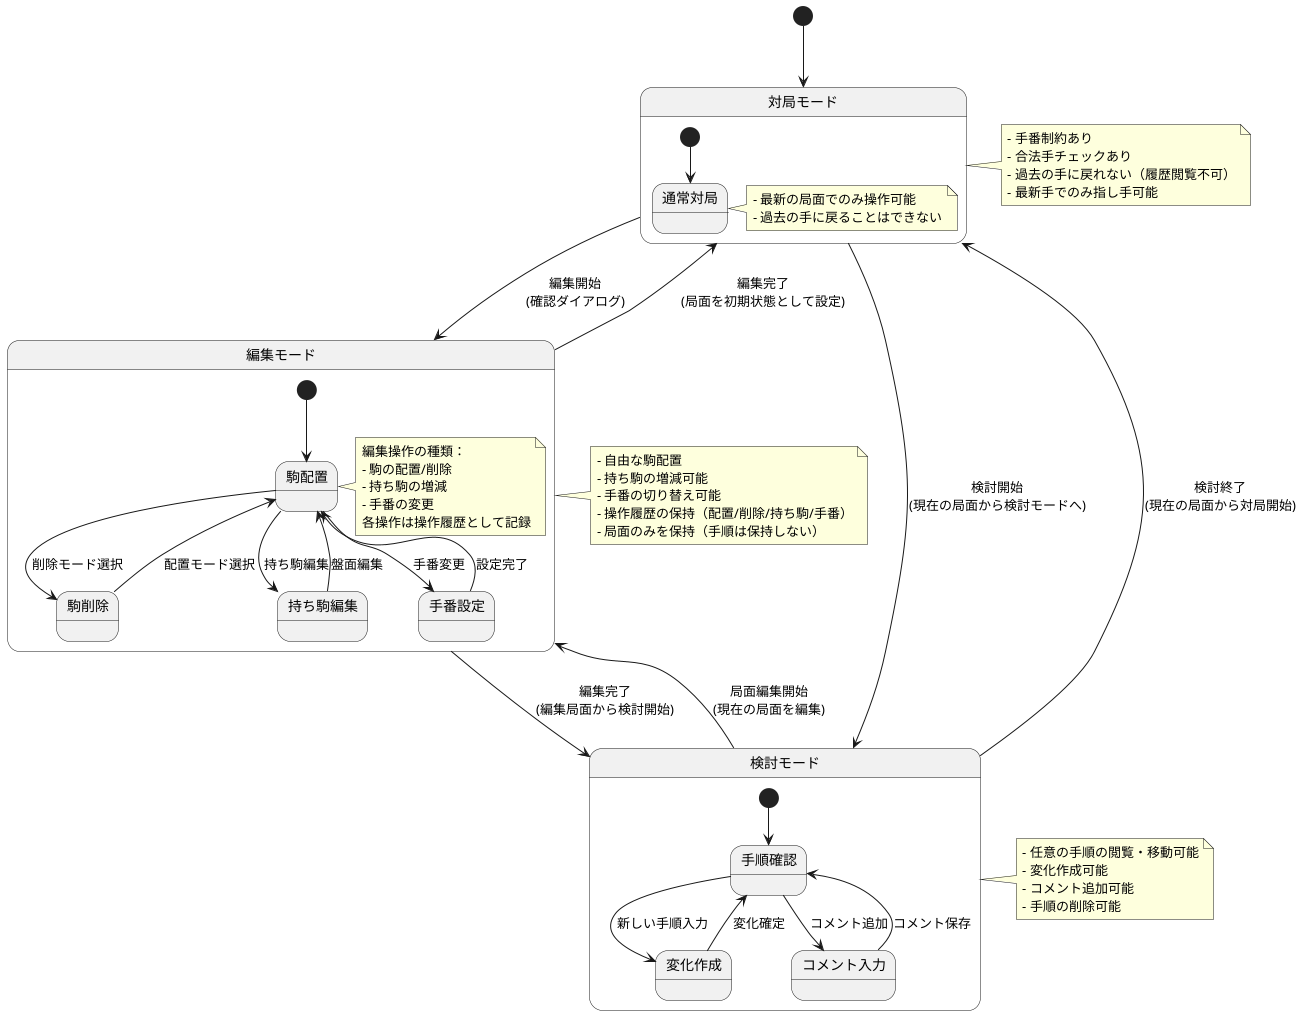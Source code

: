 @startuml
' モードの定義
[*] --> 対局モード

state "対局モード" as 対局モード {
  state "通常対局" as 通常対局
  
  [*] --> 通常対局
  note right of 通常対局
    - 最新の局面でのみ操作可能
    - 過去の手に戻ることはできない
  end note
}

state "編集モード" as 編集モード {
  state "駒配置" as 駒配置
  state "駒削除" as 駒削除
  state "持ち駒編集" as 持ち駒編集
  state "手番設定" as 手番設定
  
  [*] --> 駒配置
  駒配置 --> 駒削除 : 削除モード選択
  駒削除 --> 駒配置 : 配置モード選択
  駒配置 --> 持ち駒編集 : 持ち駒編集
  持ち駒編集 --> 駒配置 : 盤面編集
  駒配置 --> 手番設定 : 手番変更
  手番設定 --> 駒配置 : 設定完了

  note right of 駒配置
    編集操作の種類：
    - 駒の配置/削除
    - 持ち駒の増減
    - 手番の変更
    各操作は操作履歴として記録
  end note
}

state "検討モード" as 検討モード {
  state "手順確認" as 手順確認
  state "変化作成" as 変化作成
  state "コメント入力" as コメント入力
  
  [*] --> 手順確認
  手順確認 --> 変化作成 : 新しい手順入力
  変化作成 --> 手順確認 : 変化確定
  手順確認 --> コメント入力 : コメント追加
  コメント入力 --> 手順確認 : コメント保存
}

' モード間の遷移
対局モード --> 編集モード : 編集開始\n(確認ダイアログ)
編集モード --> 対局モード : 編集完了\n(局面を初期状態として設定)

対局モード --> 検討モード : 検討開始\n(現在の局面から検討モードへ)
検討モード --> 対局モード : 検討終了\n(現在の局面から対局開始)

編集モード --> 検討モード : 編集完了\n(編集局面から検討開始)
検討モード --> 編集モード : 局面編集開始\n(現在の局面を編集)

' 各モードの説明注釈
note right of 対局モード
  - 手番制約あり
  - 合法手チェックあり
  - 過去の手に戻れない（履歴閲覧不可）
  - 最新手でのみ指し手可能
end note

note right of 編集モード
  - 自由な駒配置
  - 持ち駒の増減可能
  - 手番の切り替え可能
  - 操作履歴の保持（配置/削除/持ち駒/手番）
  - 局面のみを保持（手順は保持しない）
end note

note right of 検討モード
  - 任意の手順の閲覧・移動可能
  - 変化作成可能
  - コメント追加可能
  - 手順の削除可能
end note

@enduml
